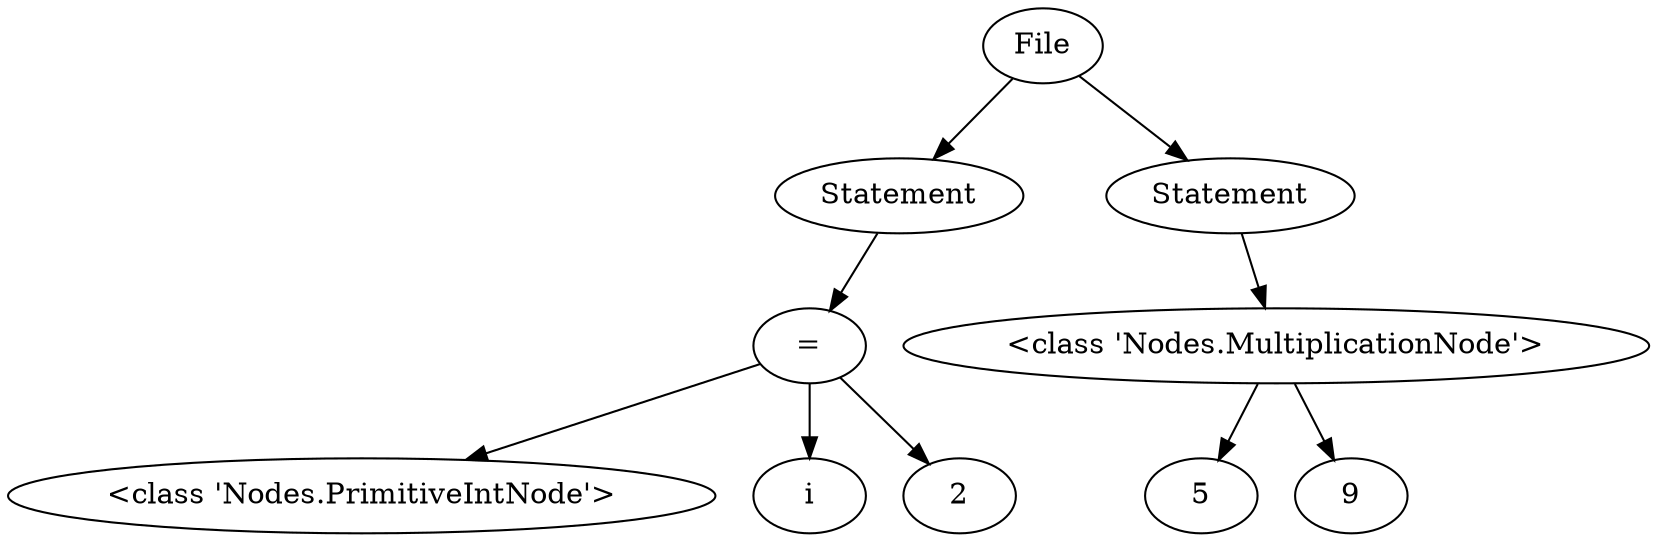 digraph {n0 [label="File"];
n1 [label="Statement"];
n2 [label="="];
n3 [label="<class 'Nodes.PrimitiveIntNode'>"];
n4 [label="i"];
n5 [label="2"];
n6 [label="Statement"];
n7 [label="<class 'Nodes.MultiplicationNode'>"];
n8 [label="5"];
n9 [label="9"];
n0 -> n1
n1 -> n2
n2 -> n3
n2 -> n4
n2 -> n5
n0 -> n6
n6 -> n7
n7 -> n8
n7 -> n9
}